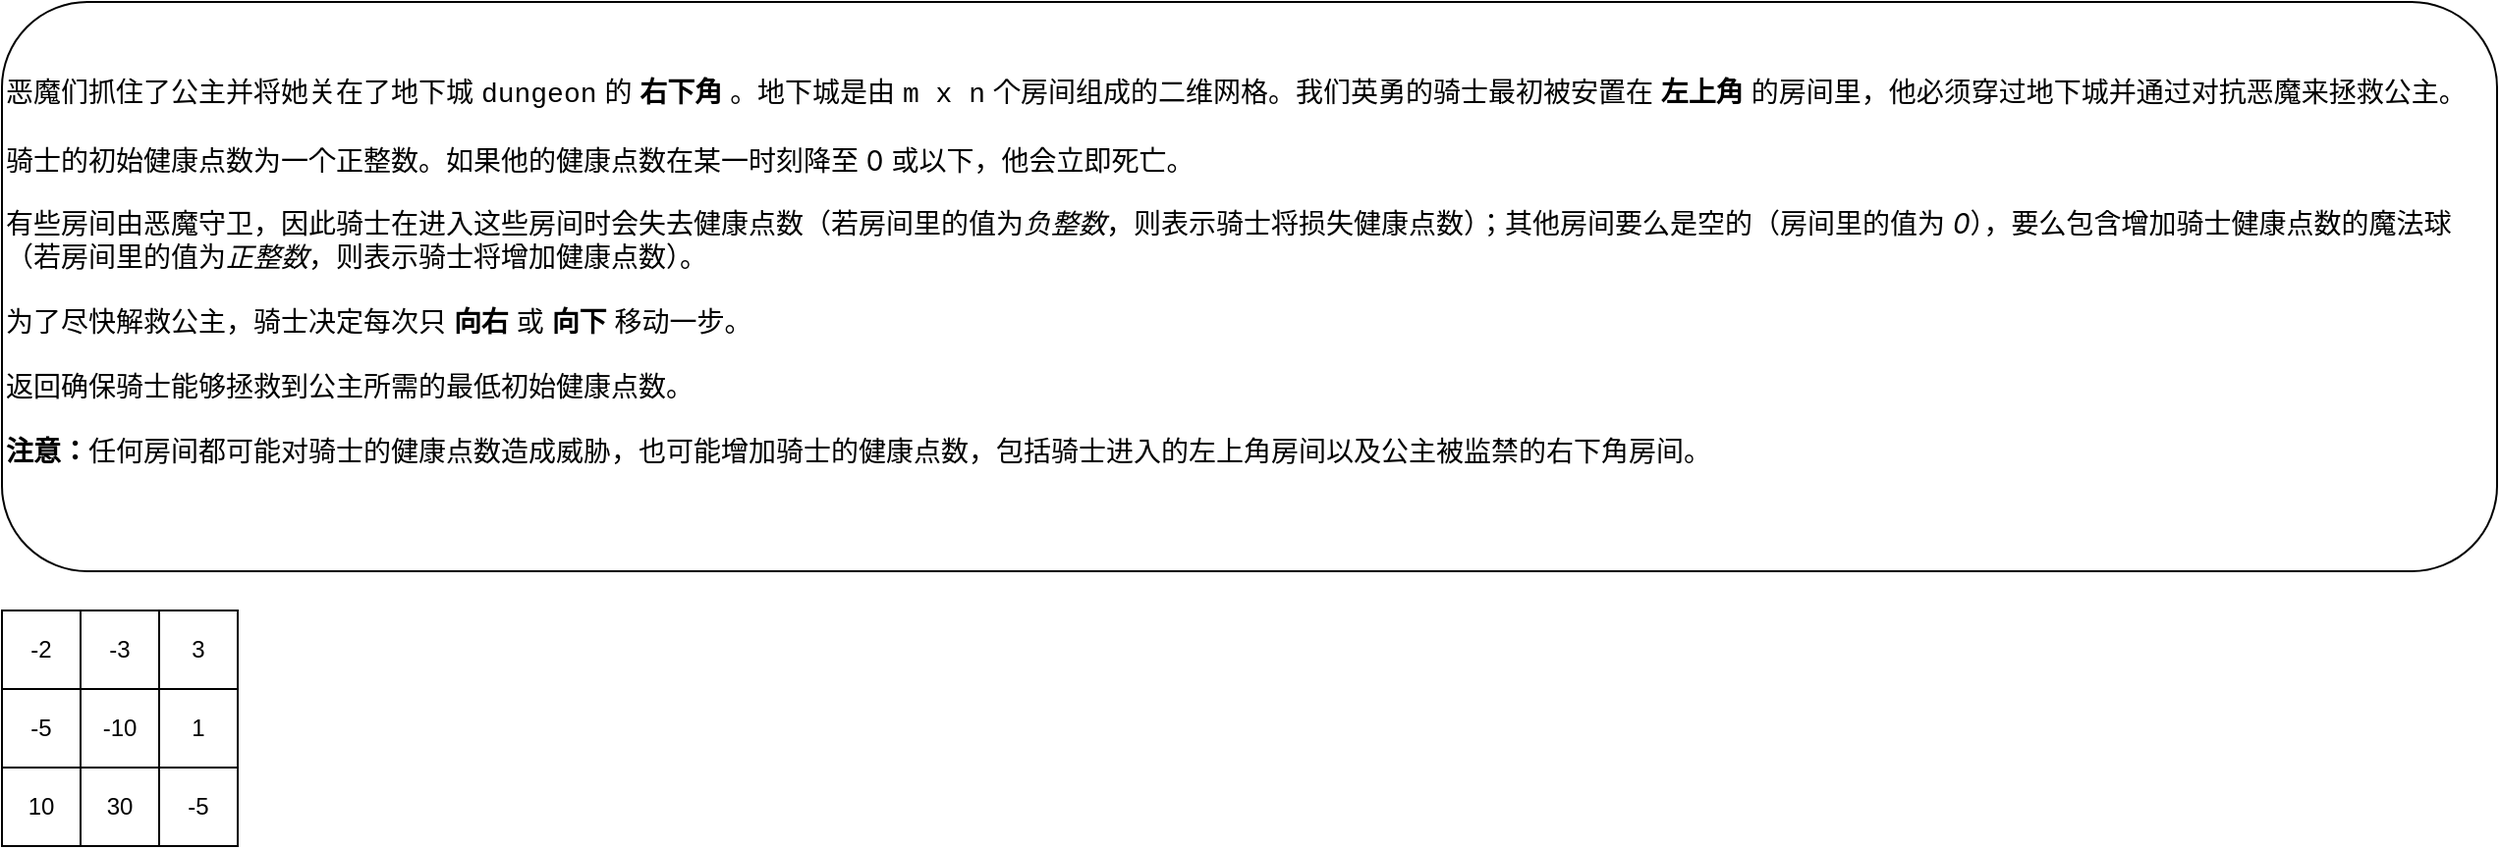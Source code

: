 <mxfile>
    <diagram id="q-2XtLO3WcbkFXjP2GlR" name="第 1 页">
        <mxGraphModel dx="917" dy="801" grid="1" gridSize="10" guides="1" tooltips="1" connect="1" arrows="1" fold="1" page="1" pageScale="1" pageWidth="1169" pageHeight="827" math="0" shadow="0">
            <root>
                <mxCell id="0"/>
                <mxCell id="1" parent="0"/>
                <mxCell id="2" value="&lt;p style=&quot;margin-top: 0px; margin-bottom: 16px; font-family: -apple-system, &amp;quot;system-ui&amp;quot;, &amp;quot;Segoe WPC&amp;quot;, &amp;quot;Segoe UI&amp;quot;, system-ui, Ubuntu, &amp;quot;Droid Sans&amp;quot;, sans-serif; font-size: 14px;&quot;&gt;恶魔们抓住了公主并将她关在了地下城&amp;nbsp;&lt;code style=&quot;font-family: var(--vscode-editor-font-family, &amp;quot;SF Mono&amp;quot;, Monaco, Menlo, Consolas, &amp;quot;Ubuntu Mono&amp;quot;, &amp;quot;Liberation Mono&amp;quot;, &amp;quot;DejaVu Sans Mono&amp;quot;, &amp;quot;Courier New&amp;quot;, monospace); font-size: 1em; line-height: 1.357em;&quot;&gt;dungeon&lt;/code&gt;&amp;nbsp;的&amp;nbsp;&lt;strong style=&quot;&quot;&gt;右下角&lt;/strong&gt;&amp;nbsp;。地下城是由&amp;nbsp;&lt;code style=&quot;font-family: var(--vscode-editor-font-family, &amp;quot;SF Mono&amp;quot;, Monaco, Menlo, Consolas, &amp;quot;Ubuntu Mono&amp;quot;, &amp;quot;Liberation Mono&amp;quot;, &amp;quot;DejaVu Sans Mono&amp;quot;, &amp;quot;Courier New&amp;quot;, monospace); font-size: 1em; line-height: 1.357em;&quot;&gt;m x n&lt;/code&gt;&amp;nbsp;个房间组成的二维网格。我们英勇的骑士最初被安置在&amp;nbsp;&lt;strong style=&quot;&quot;&gt;左上角&lt;/strong&gt;&amp;nbsp;的房间里，他必须穿过地下城并通过对抗恶魔来拯救公主。&lt;/p&gt;&lt;p style=&quot;margin-top: 0px; margin-bottom: 16px; font-family: -apple-system, &amp;quot;system-ui&amp;quot;, &amp;quot;Segoe WPC&amp;quot;, &amp;quot;Segoe UI&amp;quot;, system-ui, Ubuntu, &amp;quot;Droid Sans&amp;quot;, sans-serif; font-size: 14px;&quot;&gt;骑士的初始健康点数为一个正整数。如果他的健康点数在某一时刻降至 0 或以下，他会立即死亡。&lt;/p&gt;&lt;p style=&quot;margin-top: 0px; margin-bottom: 16px; font-family: -apple-system, &amp;quot;system-ui&amp;quot;, &amp;quot;Segoe WPC&amp;quot;, &amp;quot;Segoe UI&amp;quot;, system-ui, Ubuntu, &amp;quot;Droid Sans&amp;quot;, sans-serif; font-size: 14px;&quot;&gt;有些房间由恶魔守卫，因此骑士在进入这些房间时会失去健康点数（若房间里的值为&lt;em&gt;负整数&lt;/em&gt;，则表示骑士将损失健康点数）；其他房间要么是空的（房间里的值为&amp;nbsp;&lt;em&gt;0&lt;/em&gt;），要么包含增加骑士健康点数的魔法球（若房间里的值为&lt;em&gt;正整数&lt;/em&gt;，则表示骑士将增加健康点数）。&lt;/p&gt;&lt;p style=&quot;margin-top: 0px; margin-bottom: 16px; font-family: -apple-system, &amp;quot;system-ui&amp;quot;, &amp;quot;Segoe WPC&amp;quot;, &amp;quot;Segoe UI&amp;quot;, system-ui, Ubuntu, &amp;quot;Droid Sans&amp;quot;, sans-serif; font-size: 14px;&quot;&gt;为了尽快解救公主，骑士决定每次只&amp;nbsp;&lt;strong&gt;向右&lt;/strong&gt;&amp;nbsp;或&amp;nbsp;&lt;strong&gt;向下&lt;/strong&gt;&amp;nbsp;移动一步。&lt;/p&gt;&lt;p style=&quot;margin-top: 0px; margin-bottom: 16px; font-family: -apple-system, &amp;quot;system-ui&amp;quot;, &amp;quot;Segoe WPC&amp;quot;, &amp;quot;Segoe UI&amp;quot;, system-ui, Ubuntu, &amp;quot;Droid Sans&amp;quot;, sans-serif; font-size: 14px;&quot;&gt;返回确保骑士能够拯救到公主所需的最低初始健康点数。&lt;/p&gt;&lt;p style=&quot;margin-top: 0px; margin-bottom: 16px; font-family: -apple-system, &amp;quot;system-ui&amp;quot;, &amp;quot;Segoe WPC&amp;quot;, &amp;quot;Segoe UI&amp;quot;, system-ui, Ubuntu, &amp;quot;Droid Sans&amp;quot;, sans-serif; font-size: 14px;&quot;&gt;&lt;strong style=&quot;&quot;&gt;注意：&lt;/strong&gt;任何房间都可能对骑士的健康点数造成威胁，也可能增加骑士的健康点数，包括骑士进入的左上角房间以及公主被监禁的右下角房间。&lt;/p&gt;" style="rounded=1;whiteSpace=wrap;html=1;align=left;" parent="1" vertex="1">
                    <mxGeometry width="1270" height="290" as="geometry"/>
                </mxCell>
                <mxCell id="31" value="-2" style="whiteSpace=wrap;html=1;aspect=fixed;" parent="1" vertex="1">
                    <mxGeometry y="310" width="40" height="40" as="geometry"/>
                </mxCell>
                <mxCell id="32" value="-3" style="whiteSpace=wrap;html=1;aspect=fixed;" parent="1" vertex="1">
                    <mxGeometry x="40" y="310" width="40" height="40" as="geometry"/>
                </mxCell>
                <mxCell id="33" value="3" style="whiteSpace=wrap;html=1;aspect=fixed;" parent="1" vertex="1">
                    <mxGeometry x="80" y="310" width="40" height="40" as="geometry"/>
                </mxCell>
                <mxCell id="34" value="-5" style="whiteSpace=wrap;html=1;aspect=fixed;" parent="1" vertex="1">
                    <mxGeometry y="350" width="40" height="40" as="geometry"/>
                </mxCell>
                <mxCell id="35" value="-10" style="whiteSpace=wrap;html=1;aspect=fixed;" parent="1" vertex="1">
                    <mxGeometry x="40" y="350" width="40" height="40" as="geometry"/>
                </mxCell>
                <mxCell id="36" value="1" style="whiteSpace=wrap;html=1;aspect=fixed;" parent="1" vertex="1">
                    <mxGeometry x="80" y="350" width="40" height="40" as="geometry"/>
                </mxCell>
                <mxCell id="37" value="10" style="whiteSpace=wrap;html=1;aspect=fixed;" parent="1" vertex="1">
                    <mxGeometry y="390" width="40" height="40" as="geometry"/>
                </mxCell>
                <mxCell id="38" value="30" style="whiteSpace=wrap;html=1;aspect=fixed;" parent="1" vertex="1">
                    <mxGeometry x="40" y="390" width="40" height="40" as="geometry"/>
                </mxCell>
                <mxCell id="39" value="-5" style="whiteSpace=wrap;html=1;aspect=fixed;" parent="1" vertex="1">
                    <mxGeometry x="80" y="390" width="40" height="40" as="geometry"/>
                </mxCell>
            </root>
        </mxGraphModel>
    </diagram>
</mxfile>